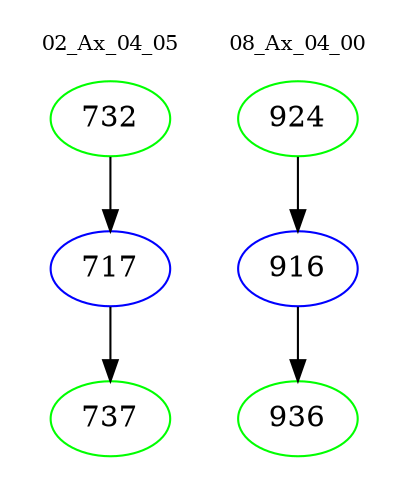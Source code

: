 digraph{
subgraph cluster_0 {
color = white
label = "02_Ax_04_05";
fontsize=10;
T0_732 [label="732", color="green"]
T0_732 -> T0_717 [color="black"]
T0_717 [label="717", color="blue"]
T0_717 -> T0_737 [color="black"]
T0_737 [label="737", color="green"]
}
subgraph cluster_1 {
color = white
label = "08_Ax_04_00";
fontsize=10;
T1_924 [label="924", color="green"]
T1_924 -> T1_916 [color="black"]
T1_916 [label="916", color="blue"]
T1_916 -> T1_936 [color="black"]
T1_936 [label="936", color="green"]
}
}
